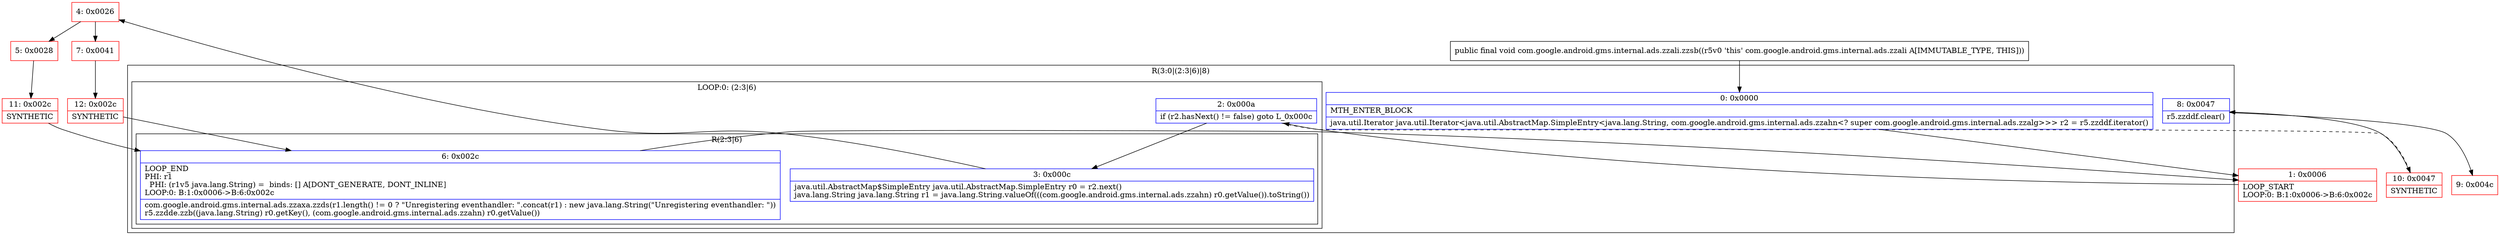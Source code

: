 digraph "CFG forcom.google.android.gms.internal.ads.zzali.zzsb()V" {
subgraph cluster_Region_948679749 {
label = "R(3:0|(2:3|6)|8)";
node [shape=record,color=blue];
Node_0 [shape=record,label="{0\:\ 0x0000|MTH_ENTER_BLOCK\l|java.util.Iterator java.util.Iterator\<java.util.AbstractMap.SimpleEntry\<java.lang.String, com.google.android.gms.internal.ads.zzahn\<? super com.google.android.gms.internal.ads.zzalg\>\>\> r2 = r5.zzddf.iterator()\l}"];
subgraph cluster_LoopRegion_1080022913 {
label = "LOOP:0: (2:3|6)";
node [shape=record,color=blue];
Node_2 [shape=record,label="{2\:\ 0x000a|if (r2.hasNext() != false) goto L_0x000c\l}"];
subgraph cluster_Region_1916439465 {
label = "R(2:3|6)";
node [shape=record,color=blue];
Node_3 [shape=record,label="{3\:\ 0x000c|java.util.AbstractMap$SimpleEntry java.util.AbstractMap.SimpleEntry r0 = r2.next()\ljava.lang.String java.lang.String r1 = java.lang.String.valueOf(((com.google.android.gms.internal.ads.zzahn) r0.getValue()).toString())\l}"];
Node_6 [shape=record,label="{6\:\ 0x002c|LOOP_END\lPHI: r1 \l  PHI: (r1v5 java.lang.String) =  binds: [] A[DONT_GENERATE, DONT_INLINE]\lLOOP:0: B:1:0x0006\-\>B:6:0x002c\l|com.google.android.gms.internal.ads.zzaxa.zzds(r1.length() != 0 ? \"Unregistering eventhandler: \".concat(r1) : new java.lang.String(\"Unregistering eventhandler: \"))\lr5.zzdde.zzb((java.lang.String) r0.getKey(), (com.google.android.gms.internal.ads.zzahn) r0.getValue())\l}"];
}
}
Node_8 [shape=record,label="{8\:\ 0x0047|r5.zzddf.clear()\l}"];
}
Node_1 [shape=record,color=red,label="{1\:\ 0x0006|LOOP_START\lLOOP:0: B:1:0x0006\-\>B:6:0x002c\l}"];
Node_4 [shape=record,color=red,label="{4\:\ 0x0026}"];
Node_5 [shape=record,color=red,label="{5\:\ 0x0028}"];
Node_7 [shape=record,color=red,label="{7\:\ 0x0041}"];
Node_9 [shape=record,color=red,label="{9\:\ 0x004c}"];
Node_10 [shape=record,color=red,label="{10\:\ 0x0047|SYNTHETIC\l}"];
Node_11 [shape=record,color=red,label="{11\:\ 0x002c|SYNTHETIC\l}"];
Node_12 [shape=record,color=red,label="{12\:\ 0x002c|SYNTHETIC\l}"];
MethodNode[shape=record,label="{public final void com.google.android.gms.internal.ads.zzali.zzsb((r5v0 'this' com.google.android.gms.internal.ads.zzali A[IMMUTABLE_TYPE, THIS])) }"];
MethodNode -> Node_0;
Node_0 -> Node_1;
Node_2 -> Node_3;
Node_2 -> Node_10[style=dashed];
Node_3 -> Node_4;
Node_6 -> Node_1;
Node_8 -> Node_9;
Node_1 -> Node_2;
Node_4 -> Node_5;
Node_4 -> Node_7;
Node_5 -> Node_11;
Node_7 -> Node_12;
Node_10 -> Node_8;
Node_11 -> Node_6;
Node_12 -> Node_6;
}

